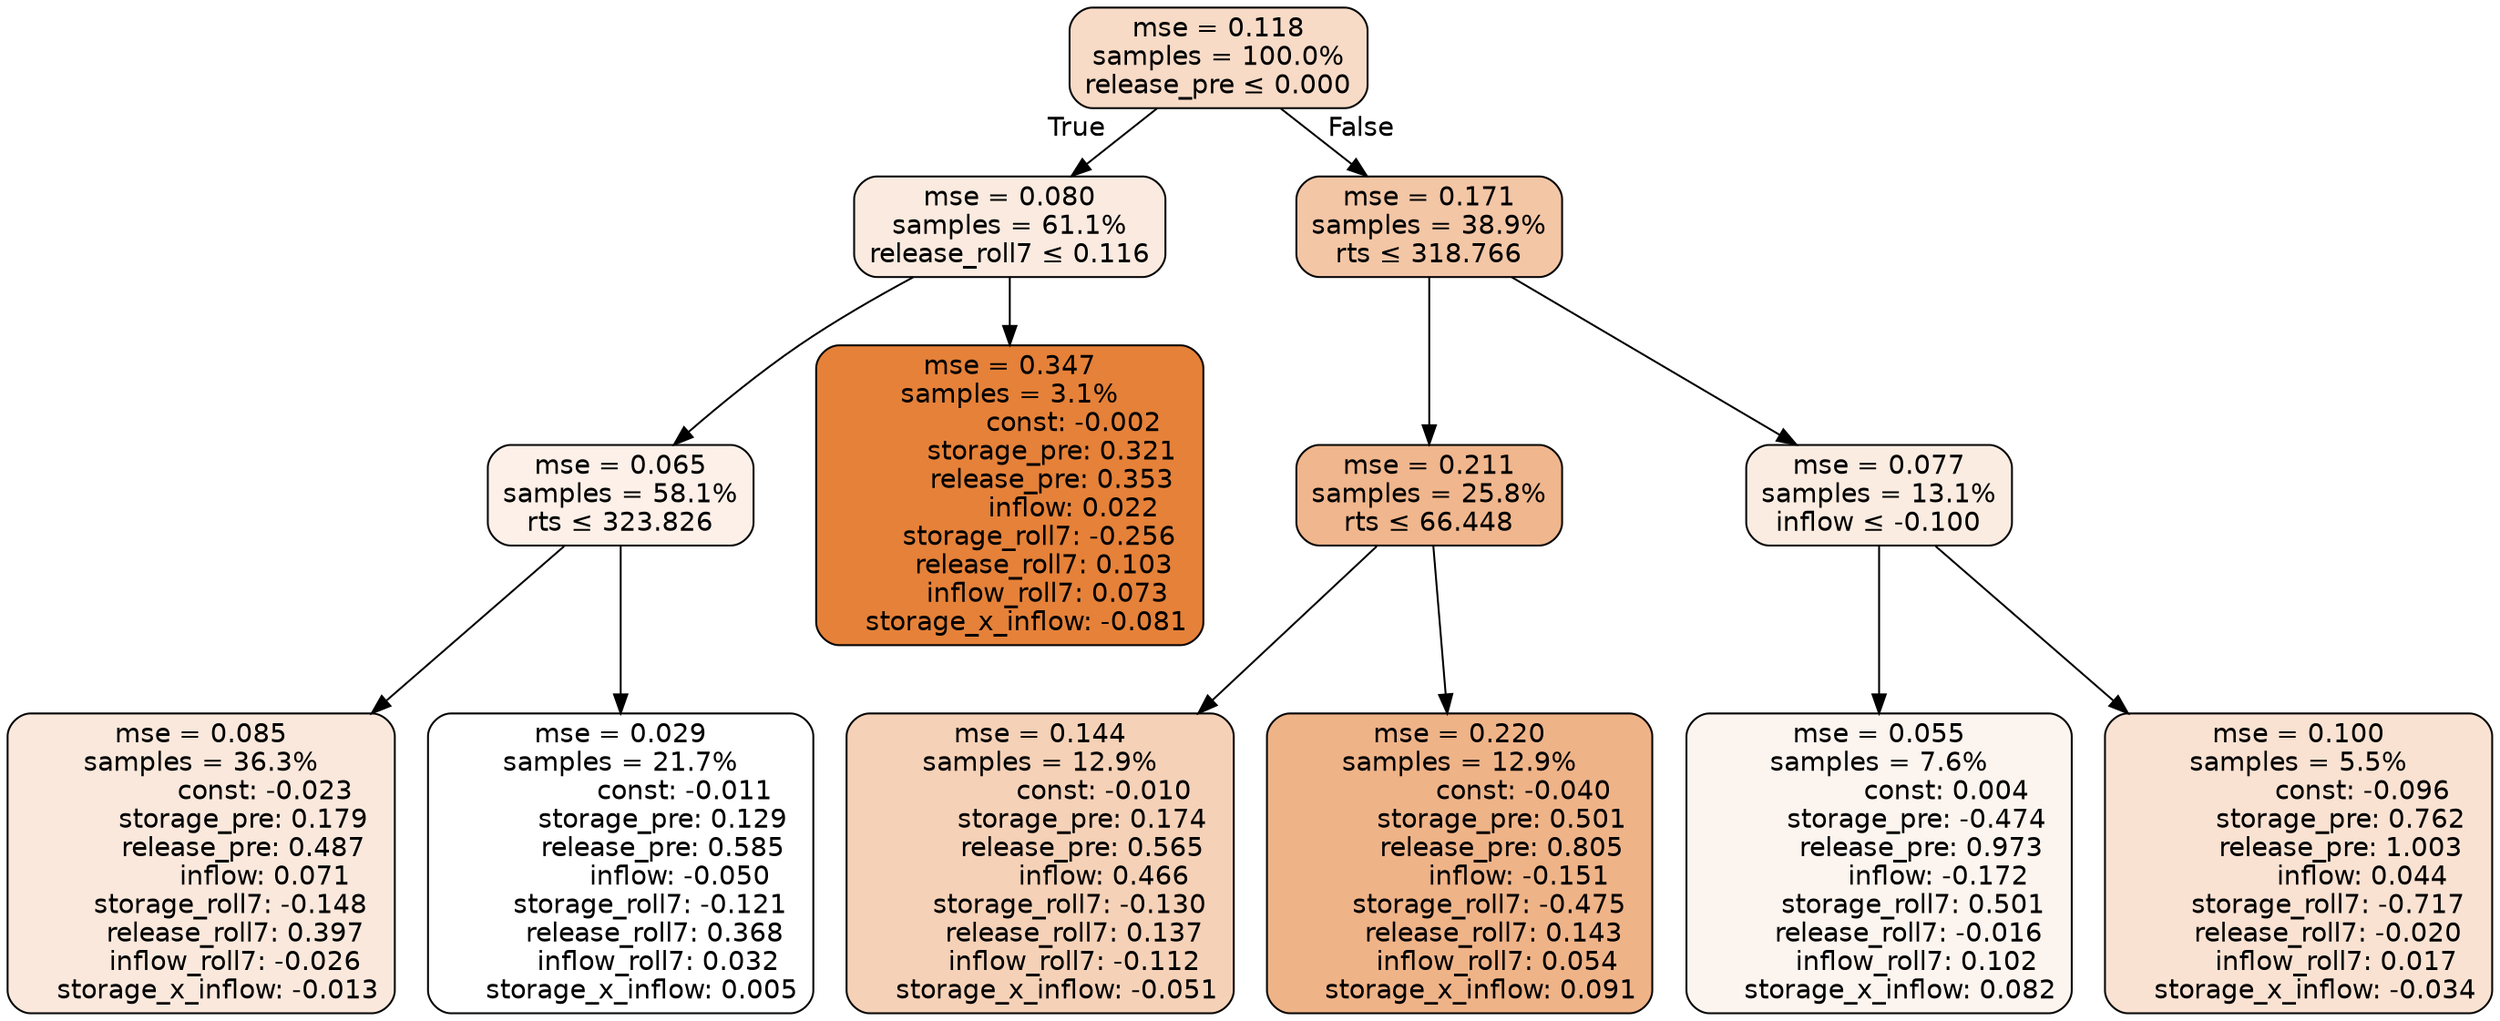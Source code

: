 digraph tree {
bgcolor="transparent"
node [shape=rectangle, style="filled, rounded", color="black", fontname=helvetica] ;
edge [fontname=helvetica] ;
	"0" [label="mse = 0.118
samples = 100.0%
release_pre &le; 0.000", fillcolor="#f7dbc7"]
	"1" [label="mse = 0.080
samples = 61.1%
release_roll7 &le; 0.116", fillcolor="#faeadf"]
	"2" [label="mse = 0.065
samples = 58.1%
rts &le; 323.826", fillcolor="#fcf0e8"]
	"3" [label="mse = 0.085
samples = 36.3%
               const: -0.023
          storage_pre: 0.179
          release_pre: 0.487
               inflow: 0.071
       storage_roll7: -0.148
        release_roll7: 0.397
        inflow_roll7: -0.026
    storage_x_inflow: -0.013", fillcolor="#fae8dc"]
	"4" [label="mse = 0.029
samples = 21.7%
               const: -0.011
          storage_pre: 0.129
          release_pre: 0.585
              inflow: -0.050
       storage_roll7: -0.121
        release_roll7: 0.368
         inflow_roll7: 0.032
     storage_x_inflow: 0.005", fillcolor="#ffffff"]
	"5" [label="mse = 0.347
samples = 3.1%
               const: -0.002
          storage_pre: 0.321
          release_pre: 0.353
               inflow: 0.022
       storage_roll7: -0.256
        release_roll7: 0.103
         inflow_roll7: 0.073
    storage_x_inflow: -0.081", fillcolor="#e58139"]
	"6" [label="mse = 0.171
samples = 38.9%
rts &le; 318.766", fillcolor="#f3c6a6"]
	"7" [label="mse = 0.211
samples = 25.8%
rts &le; 66.448", fillcolor="#f0b68d"]
	"8" [label="mse = 0.144
samples = 12.9%
               const: -0.010
          storage_pre: 0.174
          release_pre: 0.565
               inflow: 0.466
       storage_roll7: -0.130
        release_roll7: 0.137
        inflow_roll7: -0.112
    storage_x_inflow: -0.051", fillcolor="#f5d1b7"]
	"9" [label="mse = 0.220
samples = 12.9%
               const: -0.040
          storage_pre: 0.501
          release_pre: 0.805
              inflow: -0.151
       storage_roll7: -0.475
        release_roll7: 0.143
         inflow_roll7: 0.054
     storage_x_inflow: 0.091", fillcolor="#efb388"]
	"10" [label="mse = 0.077
samples = 13.1%
inflow &le; -0.100", fillcolor="#fbece1"]
	"11" [label="mse = 0.055
samples = 7.6%
                const: 0.004
         storage_pre: -0.474
          release_pre: 0.973
              inflow: -0.172
        storage_roll7: 0.501
       release_roll7: -0.016
         inflow_roll7: 0.102
     storage_x_inflow: 0.082", fillcolor="#fcf4ee"]
	"12" [label="mse = 0.100
samples = 5.5%
               const: -0.096
          storage_pre: 0.762
          release_pre: 1.003
               inflow: 0.044
       storage_roll7: -0.717
       release_roll7: -0.020
         inflow_roll7: 0.017
    storage_x_inflow: -0.034", fillcolor="#f9e2d2"]

	"0" -> "1" [labeldistance=2.5, labelangle=45, headlabel="True"]
	"1" -> "2"
	"2" -> "3"
	"2" -> "4"
	"1" -> "5"
	"0" -> "6" [labeldistance=2.5, labelangle=-45, headlabel="False"]
	"6" -> "7"
	"7" -> "8"
	"7" -> "9"
	"6" -> "10"
	"10" -> "11"
	"10" -> "12"
}